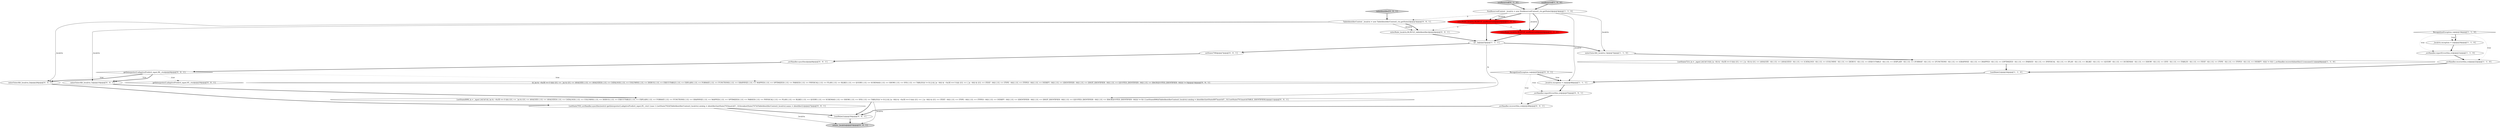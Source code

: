 digraph {
7 [style = filled, label = "int _la@@@5@@@['1', '1', '1']", fillcolor = white, shape = ellipse image = "AAA0AAABBB1BBB"];
18 [style = filled, label = "return _localctx@@@53@@@['0', '0', '1']", fillcolor = lightgray, shape = ellipse image = "AAA0AAABBB3BBB"];
24 [style = filled, label = "_errHandler.recover(this,re)@@@48@@@['0', '0', '1']", fillcolor = white, shape = ellipse image = "AAA0AAABBB3BBB"];
11 [style = filled, label = "{exitRule()}@@@24@@@['1', '1', '0']", fillcolor = white, shape = ellipse image = "AAA0AAABBB1BBB"];
26 [style = filled, label = "getInterpreter().adaptivePredict(_input,95,_ctx)@@@30@@@['0', '0', '1']", fillcolor = white, shape = diamond image = "AAA0AAABBB3BBB"];
6 [style = filled, label = "_errHandler.reportError(this,re)@@@21@@@['1', '1', '0']", fillcolor = white, shape = ellipse image = "AAA0AAABBB1BBB"];
15 [style = filled, label = "enterOuterAlt(_localctx,2)@@@26@@@['0', '0', '1']", fillcolor = white, shape = ellipse image = "AAA0AAABBB3BBB"];
2 [style = filled, label = "_localctx.exception = re@@@20@@@['1', '1', '0']", fillcolor = white, shape = ellipse image = "AAA0AAABBB1BBB"];
9 [style = filled, label = "enterOuterAlt(_localctx,1)@@@7@@@['1', '1', '0']", fillcolor = white, shape = ellipse image = "AAA0AAABBB1BBB"];
12 [style = filled, label = "enterRule(_localctx,96,RULE_nonReserved)@@@4@@@['0', '1', '0']", fillcolor = red, shape = ellipse image = "AAA1AAABBB2BBB"];
28 [style = filled, label = "_errHandler.reportError(this,re)@@@47@@@['0', '0', '1']", fillcolor = white, shape = ellipse image = "AAA0AAABBB3BBB"];
17 [style = filled, label = "getInterpreter().adaptivePredict(_input,96,_ctx)@@@9@@@['0', '0', '1']", fillcolor = white, shape = diamond image = "AAA0AAABBB3BBB"];
16 [style = filled, label = "{exitRule()}@@@50@@@['0', '0', '1']", fillcolor = white, shape = ellipse image = "AAA0AAABBB3BBB"];
21 [style = filled, label = "{setState(699)_la = _input.LA(1)if ((((_la) & ~0x3f) == 0 && ((1L << _la) & ((1L << ANALYZE) | (1L << ANALYZED) | (1L << CATALOGS) | (1L << COLUMNS) | (1L << DEBUG) | (1L << EXECUTABLE) | (1L << EXPLAIN) | (1L << FORMAT) | (1L << FUNCTIONS) | (1L << GRAPHVIZ) | (1L << MAPPED) | (1L << OPTIMIZED) | (1L << PARSED) | (1L << PHYSICAL) | (1L << PLAN) | (1L << RLIKE) | (1L << QUERY) | (1L << SCHEMAS) | (1L << SHOW) | (1L << SYS) | (1L << TABLES))) != 0) || ((((_la - 64)) & ~0x3f) == 0 && ((1L << (_la - 64)) & ((1L << (TEXT - 64)) | (1L << (TYPE - 64)) | (1L << (TYPES - 64)) | (1L << (VERIFY - 64)) | (1L << (IDENTIFIER - 64)) | (1L << (DIGIT_IDENTIFIER - 64)) | (1L << (QUOTED_IDENTIFIER - 64)) | (1L << (BACKQUOTED_IDENTIFIER - 64)))) != 0)) {{setState(696)((TableIdentifierContext)_localctx).catalog = identifier()setState(697)match(T__3)}}setState(701)match(TABLE_IDENTIFIER)}@@@11@@@['0', '0', '1']", fillcolor = white, shape = ellipse image = "AAA0AAABBB3BBB"];
0 [style = filled, label = "RecognitionException re@@@19@@@['1', '1', '0']", fillcolor = white, shape = diamond image = "AAA0AAABBB1BBB"];
5 [style = filled, label = "enterRule(_localctx,94,RULE_nonReserved)@@@4@@@['1', '0', '0']", fillcolor = red, shape = ellipse image = "AAA1AAABBB1BBB"];
19 [style = filled, label = "(((_la) & ~0x3f) == 0 && ((1L << _la) & ((1L << ANALYZE) | (1L << ANALYZED) | (1L << CATALOGS) | (1L << COLUMNS) | (1L << DEBUG) | (1L << EXECUTABLE) | (1L << EXPLAIN) | (1L << FORMAT) | (1L << FUNCTIONS) | (1L << GRAPHVIZ) | (1L << MAPPED) | (1L << OPTIMIZED) | (1L << PARSED) | (1L << PHYSICAL) | (1L << PLAN) | (1L << RLIKE) | (1L << QUERY) | (1L << SCHEMAS) | (1L << SHOW) | (1L << SYS) | (1L << TABLES))) != 0) || ((((_la - 64)) & ~0x3f) == 0 && ((1L << (_la - 64)) & ((1L << (TEXT - 64)) | (1L << (TYPE - 64)) | (1L << (TYPES - 64)) | (1L << (VERIFY - 64)) | (1L << (IDENTIFIER - 64)) | (1L << (DIGIT_IDENTIFIER - 64)) | (1L << (QUOTED_IDENTIFIER - 64)) | (1L << (BACKQUOTED_IDENTIFIER - 64)))) != 0)@@@14@@@['0', '0', '1']", fillcolor = white, shape = diamond image = "AAA0AAABBB3BBB"];
30 [style = filled, label = "tableIdentifier['0', '0', '1']", fillcolor = lightgray, shape = diamond image = "AAA0AAABBB3BBB"];
13 [style = filled, label = "nonReserved['0', '1', '0']", fillcolor = lightgray, shape = diamond image = "AAA0AAABBB2BBB"];
3 [style = filled, label = "_errHandler.recover(this,re)@@@22@@@['1', '1', '0']", fillcolor = white, shape = ellipse image = "AAA0AAABBB1BBB"];
10 [style = filled, label = "{setState(721)_la = _input.LA(1)if (!(((((_la - 6)) & ~0x3f) == 0 && ((1L << (_la - 6)) & ((1L << (ANALYZE - 6)) | (1L << (ANALYZED - 6)) | (1L << (CATALOGS - 6)) | (1L << (COLUMNS - 6)) | (1L << (DEBUG - 6)) | (1L << (EXECUTABLE - 6)) | (1L << (EXPLAIN - 6)) | (1L << (FORMAT - 6)) | (1L << (FUNCTIONS - 6)) | (1L << (GRAPHVIZ - 6)) | (1L << (MAPPED - 6)) | (1L << (OPTIMIZED - 6)) | (1L << (PARSED - 6)) | (1L << (PHYSICAL - 6)) | (1L << (PLAN - 6)) | (1L << (RLIKE - 6)) | (1L << (QUERY - 6)) | (1L << (SCHEMAS - 6)) | (1L << (SHOW - 6)) | (1L << (SYS - 6)) | (1L << (TABLES - 6)) | (1L << (TEXT - 6)) | (1L << (TYPE - 6)) | (1L << (TYPES - 6)) | (1L << (VERIFY - 6)))) != 0))) {_errHandler.recoverInline(this)}{consume()}}@@@8@@@['1', '1', '0']", fillcolor = white, shape = ellipse image = "AAA0AAABBB1BBB"];
29 [style = filled, label = "TableIdentifierContext _localctx = new TableIdentifierContext(_ctx,getState())@@@3@@@['0', '0', '1']", fillcolor = white, shape = ellipse image = "AAA0AAABBB3BBB"];
4 [style = filled, label = "NonReservedContext _localctx = new NonReservedContext(_ctx,getState())@@@3@@@['1', '1', '0']", fillcolor = white, shape = ellipse image = "AAA0AAABBB1BBB"];
25 [style = filled, label = "_errHandler.sync(this)@@@8@@@['0', '0', '1']", fillcolor = white, shape = ellipse image = "AAA0AAABBB3BBB"];
23 [style = filled, label = "{setState(705)_errHandler.sync(this)switch (getInterpreter().adaptivePredict(_input,95,_ctx)) {case 1:{setState(702)((TableIdentifierContext)_localctx).catalog = identifier()setState(703)match(T__3)}breaksetState(707)((TableIdentifierContext)_localctx).name = identifier()}@@@27@@@['0', '0', '1']", fillcolor = white, shape = ellipse image = "AAA0AAABBB3BBB"];
22 [style = filled, label = "RecognitionException re@@@45@@@['0', '0', '1']", fillcolor = white, shape = diamond image = "AAA0AAABBB3BBB"];
14 [style = filled, label = "enterRule(_localctx,84,RULE_tableIdentifier)@@@4@@@['0', '0', '1']", fillcolor = white, shape = ellipse image = "AAA0AAABBB3BBB"];
8 [style = filled, label = "_localctx.exception = re@@@46@@@['1', '1', '1']", fillcolor = white, shape = ellipse image = "AAA0AAABBB1BBB"];
1 [style = filled, label = "nonReserved['1', '0', '0']", fillcolor = lightgray, shape = diamond image = "AAA0AAABBB1BBB"];
20 [style = filled, label = "enterOuterAlt(_localctx,1)@@@10@@@['0', '0', '1']", fillcolor = white, shape = ellipse image = "AAA0AAABBB3BBB"];
27 [style = filled, label = "setState(708)@@@7@@@['0', '0', '1']", fillcolor = white, shape = ellipse image = "AAA0AAABBB3BBB"];
29->20 [style = solid, label="_localctx"];
17->20 [style = dotted, label="true"];
23->18 [style = solid, label="_localctx"];
6->3 [style = bold, label=""];
15->23 [style = bold, label=""];
8->28 [style = bold, label=""];
1->4 [style = bold, label=""];
23->16 [style = bold, label=""];
17->26 [style = dotted, label="true"];
4->9 [style = solid, label="_localctx"];
4->12 [style = solid, label="_localctx"];
16->18 [style = bold, label=""];
5->12 [style = dashed, label="0"];
5->14 [style = dashed, label="0"];
21->18 [style = solid, label="_localctx"];
2->6 [style = bold, label=""];
0->2 [style = bold, label=""];
3->11 [style = bold, label=""];
22->28 [style = dotted, label="true"];
22->24 [style = dotted, label="true"];
9->10 [style = bold, label=""];
0->6 [style = dotted, label="true"];
25->17 [style = bold, label=""];
30->29 [style = bold, label=""];
12->7 [style = bold, label=""];
4->8 [style = solid, label="_localctx"];
14->7 [style = bold, label=""];
20->21 [style = bold, label=""];
22->8 [style = bold, label=""];
7->9 [style = bold, label=""];
24->16 [style = bold, label=""];
22->8 [style = dotted, label="true"];
17->15 [style = dotted, label="true"];
29->14 [style = solid, label="_localctx"];
7->21 [style = solid, label="_la"];
29->14 [style = bold, label=""];
17->15 [style = bold, label=""];
17->19 [style = dotted, label="true"];
7->27 [style = bold, label=""];
21->16 [style = bold, label=""];
4->12 [style = bold, label=""];
28->24 [style = bold, label=""];
5->7 [style = bold, label=""];
11->8 [style = bold, label=""];
0->3 [style = dotted, label="true"];
0->2 [style = dotted, label="true"];
29->15 [style = solid, label="_localctx"];
4->29 [style = dashed, label="0"];
4->5 [style = bold, label=""];
27->25 [style = bold, label=""];
13->4 [style = bold, label=""];
17->20 [style = bold, label=""];
10->11 [style = bold, label=""];
4->5 [style = solid, label="_localctx"];
}
